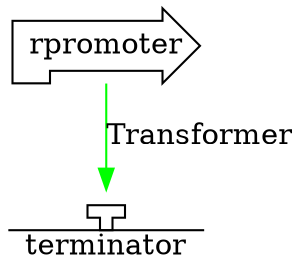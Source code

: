STRICT digraph graph_10
{
	edge ["color" = "green"];
	node [shape=rpromoter]
	terminator [label = "\nterminator" shape = terminator;];

	rpromoter -> terminator [label = Transformer]
}
